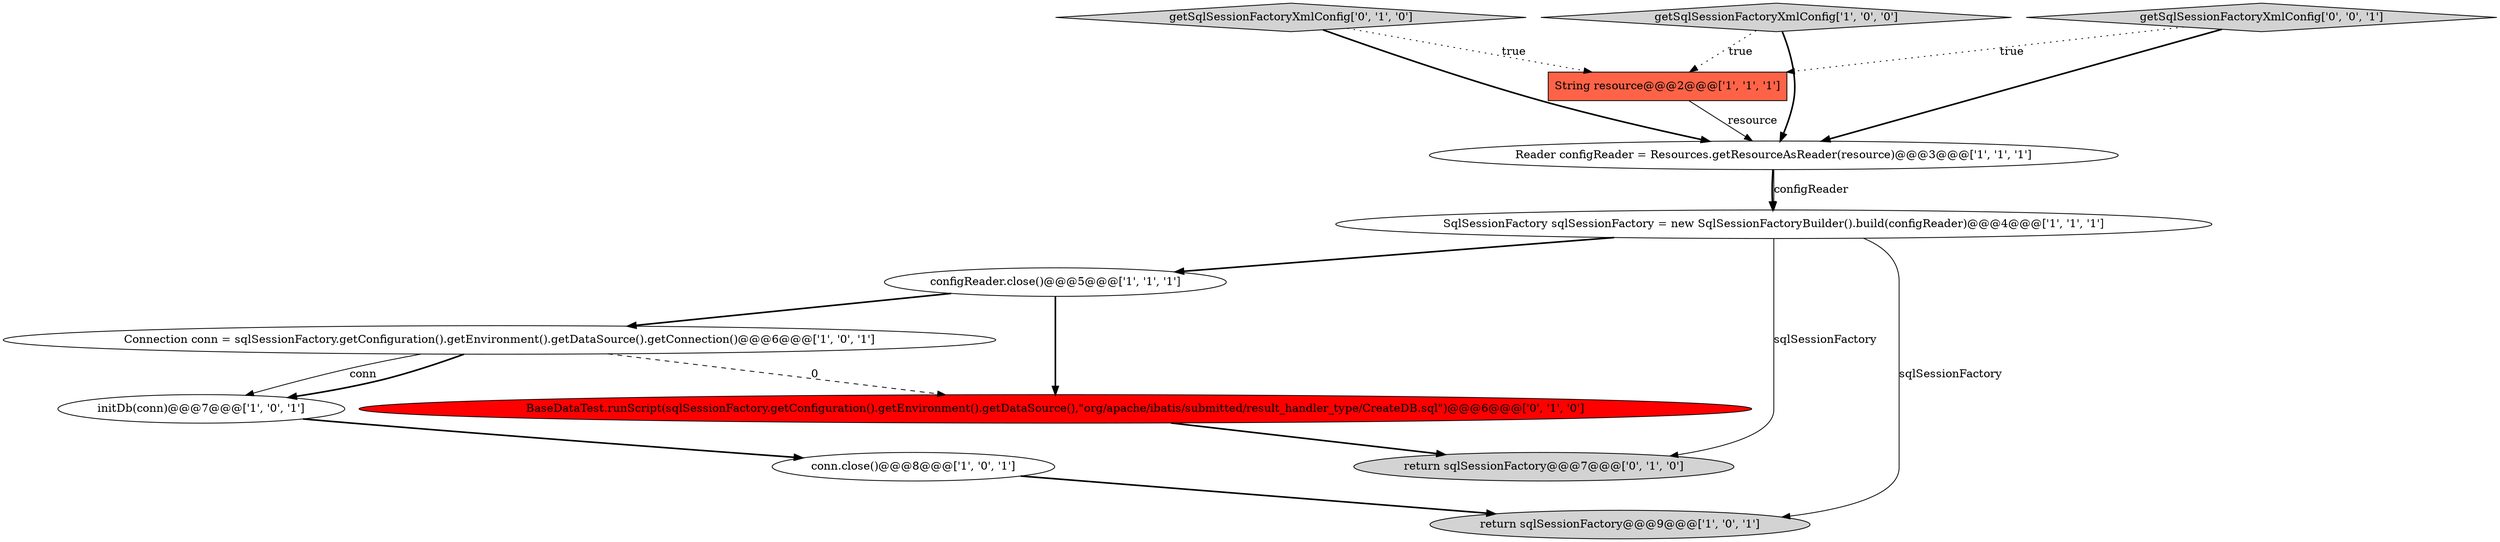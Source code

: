 digraph {
11 [style = filled, label = "getSqlSessionFactoryXmlConfig['0', '1', '0']", fillcolor = lightgray, shape = diamond image = "AAA0AAABBB2BBB"];
8 [style = filled, label = "return sqlSessionFactory@@@9@@@['1', '0', '1']", fillcolor = lightgray, shape = ellipse image = "AAA0AAABBB1BBB"];
2 [style = filled, label = "conn.close()@@@8@@@['1', '0', '1']", fillcolor = white, shape = ellipse image = "AAA0AAABBB1BBB"];
12 [style = filled, label = "getSqlSessionFactoryXmlConfig['0', '0', '1']", fillcolor = lightgray, shape = diamond image = "AAA0AAABBB3BBB"];
7 [style = filled, label = "getSqlSessionFactoryXmlConfig['1', '0', '0']", fillcolor = lightgray, shape = diamond image = "AAA0AAABBB1BBB"];
6 [style = filled, label = "Reader configReader = Resources.getResourceAsReader(resource)@@@3@@@['1', '1', '1']", fillcolor = white, shape = ellipse image = "AAA0AAABBB1BBB"];
1 [style = filled, label = "Connection conn = sqlSessionFactory.getConfiguration().getEnvironment().getDataSource().getConnection()@@@6@@@['1', '0', '1']", fillcolor = white, shape = ellipse image = "AAA0AAABBB1BBB"];
4 [style = filled, label = "String resource@@@2@@@['1', '1', '1']", fillcolor = tomato, shape = box image = "AAA0AAABBB1BBB"];
5 [style = filled, label = "configReader.close()@@@5@@@['1', '1', '1']", fillcolor = white, shape = ellipse image = "AAA0AAABBB1BBB"];
10 [style = filled, label = "return sqlSessionFactory@@@7@@@['0', '1', '0']", fillcolor = lightgray, shape = ellipse image = "AAA0AAABBB2BBB"];
0 [style = filled, label = "SqlSessionFactory sqlSessionFactory = new SqlSessionFactoryBuilder().build(configReader)@@@4@@@['1', '1', '1']", fillcolor = white, shape = ellipse image = "AAA0AAABBB1BBB"];
3 [style = filled, label = "initDb(conn)@@@7@@@['1', '0', '1']", fillcolor = white, shape = ellipse image = "AAA0AAABBB1BBB"];
9 [style = filled, label = "BaseDataTest.runScript(sqlSessionFactory.getConfiguration().getEnvironment().getDataSource(),\"org/apache/ibatis/submitted/result_handler_type/CreateDB.sql\")@@@6@@@['0', '1', '0']", fillcolor = red, shape = ellipse image = "AAA1AAABBB2BBB"];
1->3 [style = bold, label=""];
4->6 [style = solid, label="resource"];
5->1 [style = bold, label=""];
11->6 [style = bold, label=""];
1->9 [style = dashed, label="0"];
1->3 [style = solid, label="conn"];
12->4 [style = dotted, label="true"];
6->0 [style = bold, label=""];
6->0 [style = solid, label="configReader"];
0->8 [style = solid, label="sqlSessionFactory"];
0->10 [style = solid, label="sqlSessionFactory"];
3->2 [style = bold, label=""];
5->9 [style = bold, label=""];
9->10 [style = bold, label=""];
12->6 [style = bold, label=""];
7->4 [style = dotted, label="true"];
11->4 [style = dotted, label="true"];
7->6 [style = bold, label=""];
2->8 [style = bold, label=""];
0->5 [style = bold, label=""];
}
